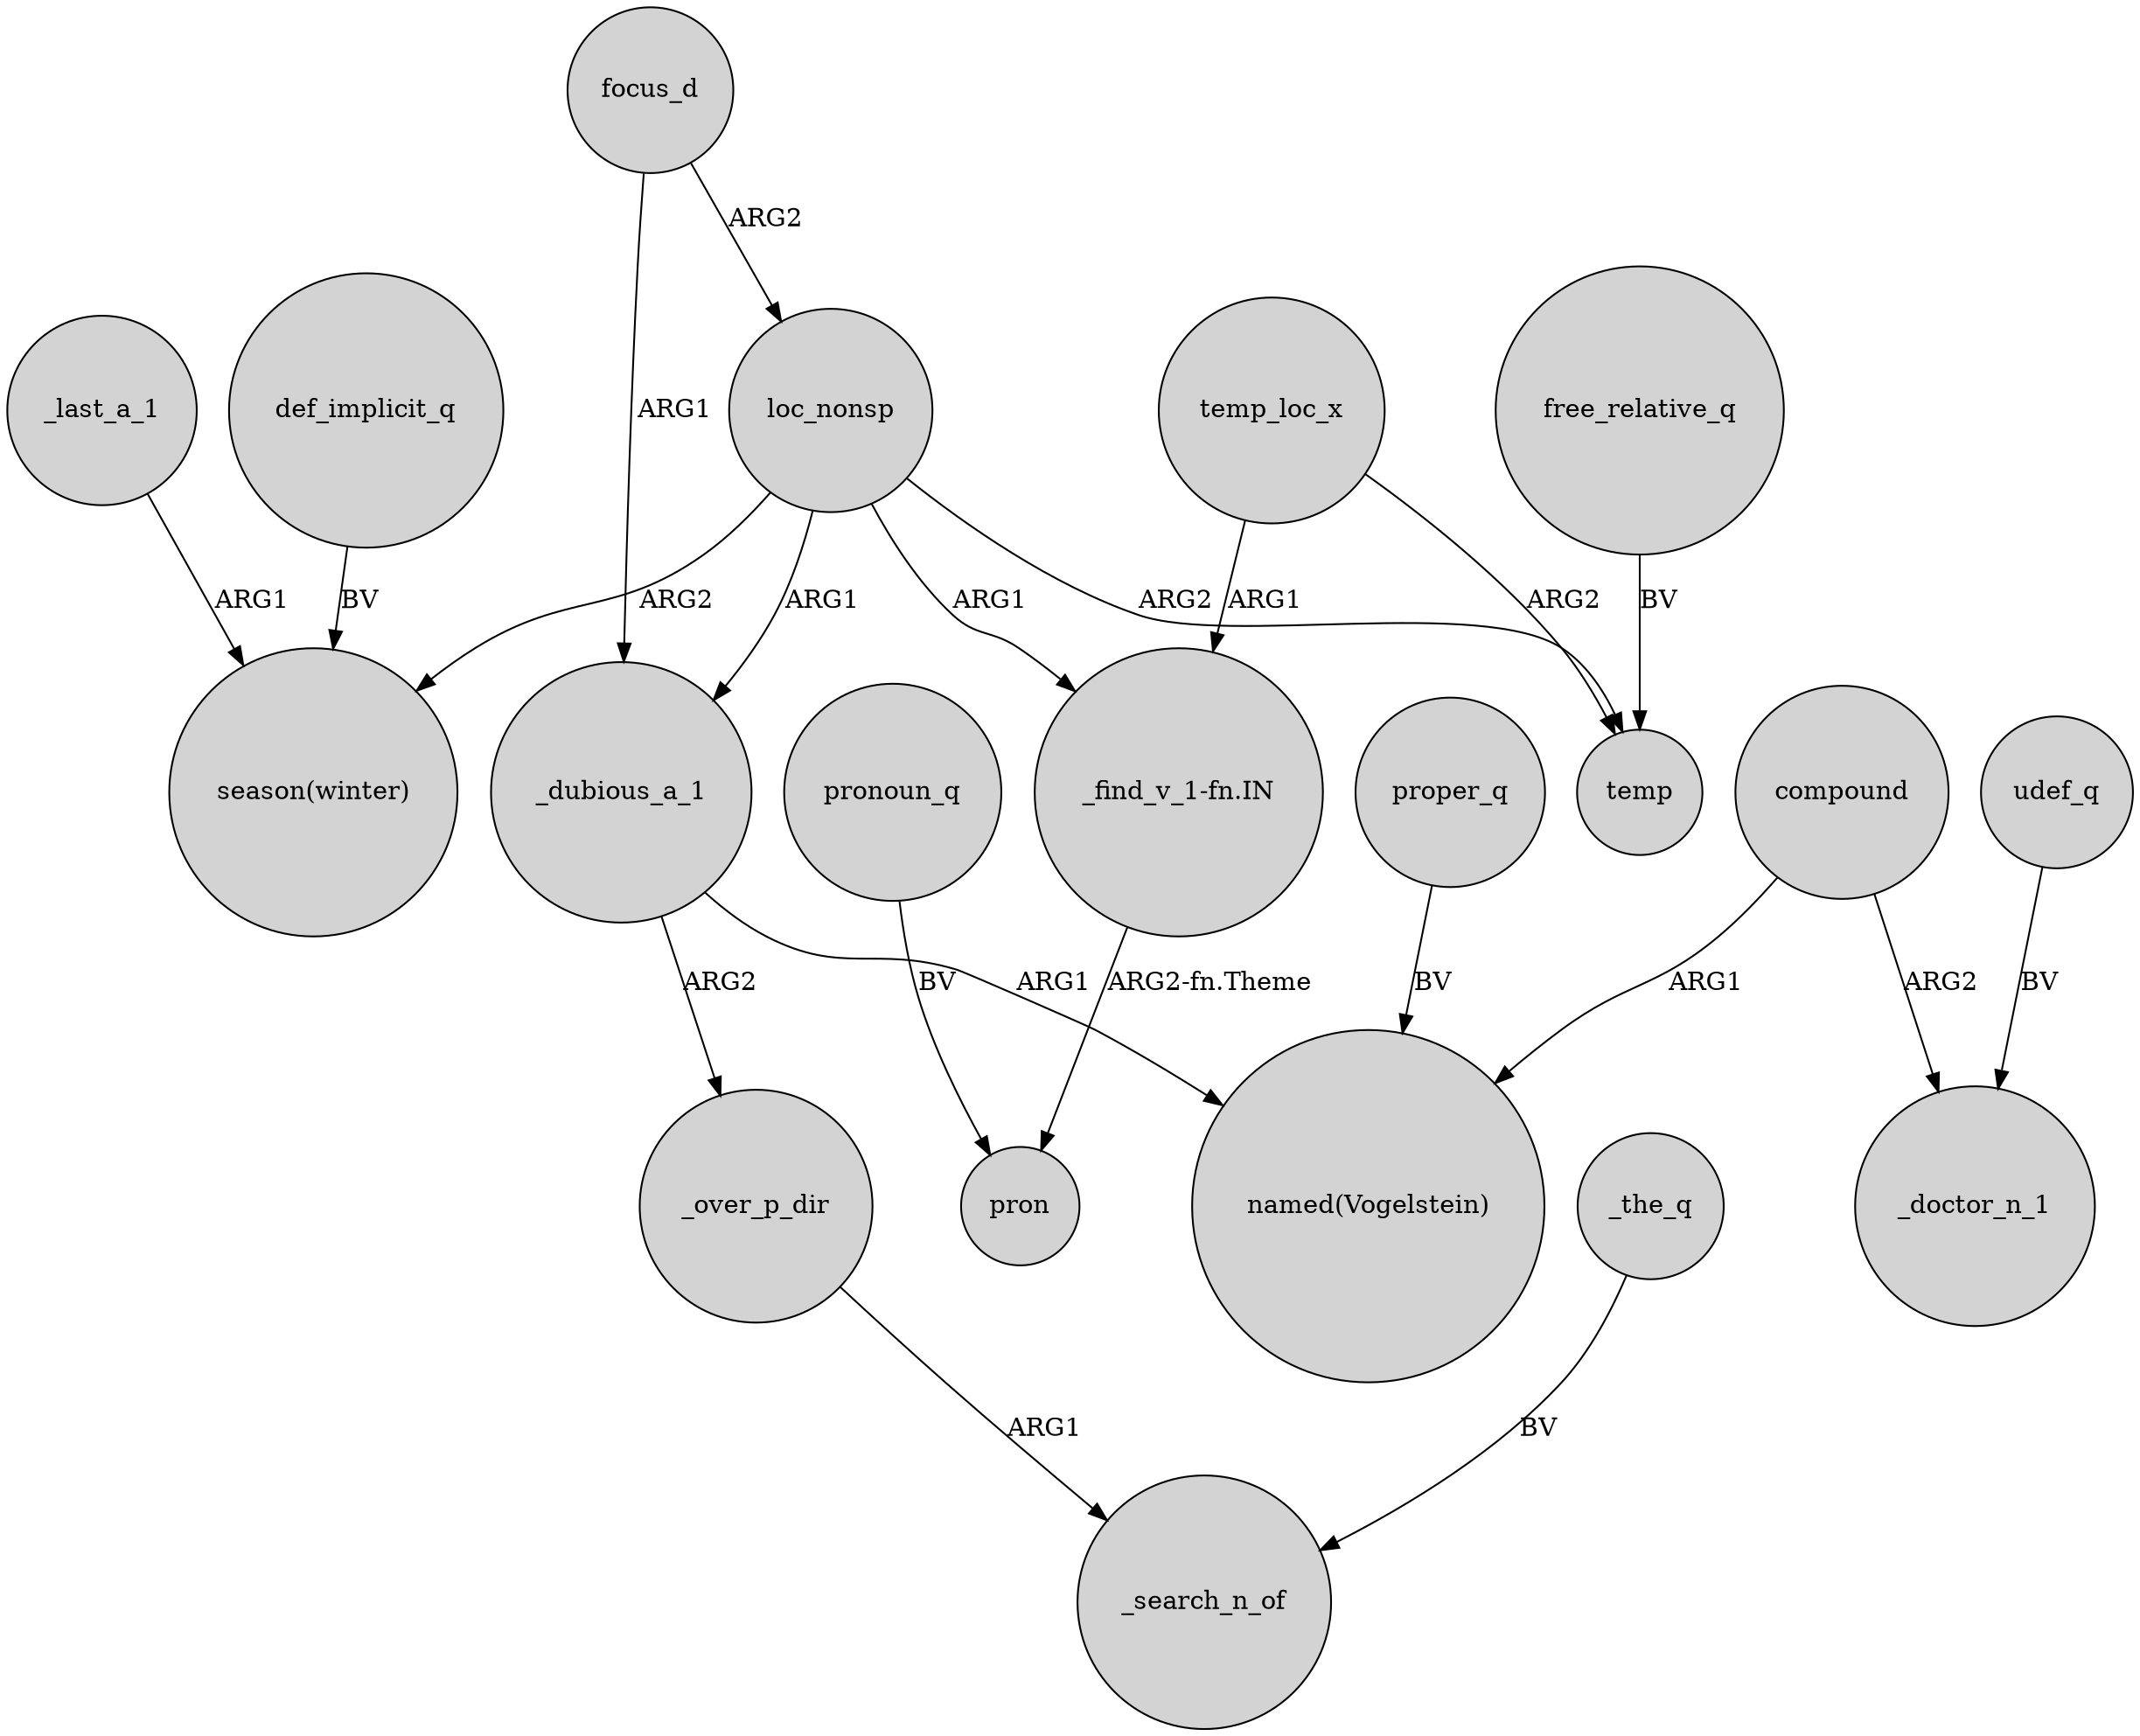 digraph {
	node [shape=circle style=filled]
	focus_d -> loc_nonsp [label=ARG2]
	compound -> _doctor_n_1 [label=ARG2]
	compound -> "named(Vogelstein)" [label=ARG1]
	def_implicit_q -> "season(winter)" [label=BV]
	_the_q -> _search_n_of [label=BV]
	udef_q -> _doctor_n_1 [label=BV]
	temp_loc_x -> "_find_v_1-fn.IN" [label=ARG1]
	pronoun_q -> pron [label=BV]
	_dubious_a_1 -> _over_p_dir [label=ARG2]
	temp_loc_x -> temp [label=ARG2]
	loc_nonsp -> temp [label=ARG2]
	loc_nonsp -> "season(winter)" [label=ARG2]
	loc_nonsp -> _dubious_a_1 [label=ARG1]
	_last_a_1 -> "season(winter)" [label=ARG1]
	"_find_v_1-fn.IN" -> pron [label="ARG2-fn.Theme"]
	proper_q -> "named(Vogelstein)" [label=BV]
	_over_p_dir -> _search_n_of [label=ARG1]
	focus_d -> _dubious_a_1 [label=ARG1]
	_dubious_a_1 -> "named(Vogelstein)" [label=ARG1]
	free_relative_q -> temp [label=BV]
	loc_nonsp -> "_find_v_1-fn.IN" [label=ARG1]
}
